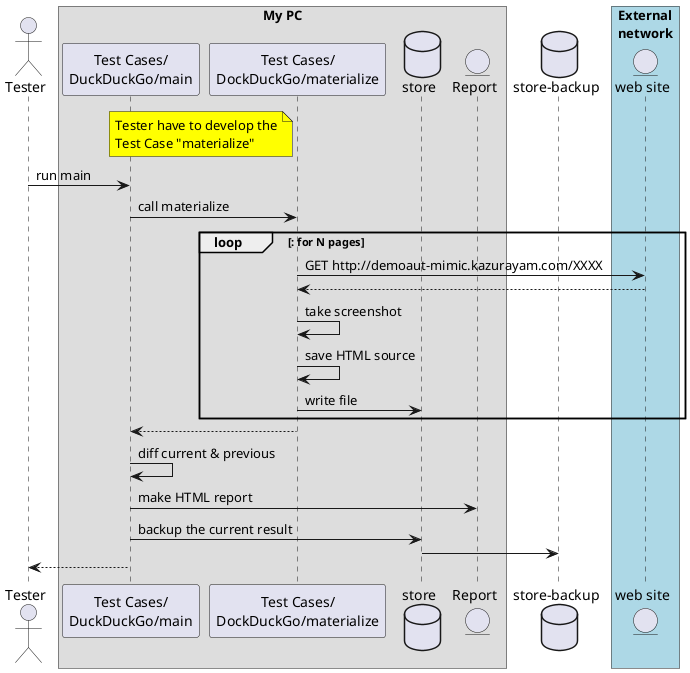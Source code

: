 @startuml shootings
actor Tester as tester
box "My PC"
participant "Test Cases/\nDuckDuckGo/main" as main
participant "Test Cases/\nDockDuckGo/materialize" as materialize
note left of materialize #Yellow : Tester have to develop the\nTest Case "materialize"
database store
entity Report as report
endbox
database "store-backup" as storebk
box "External\nnetwork" #LightBlue
entity "web site" as site
endbox

tester -> main : run main
main -> materialize : call materialize
loop : for N pages
materialize -> site : GET http://demoaut-mimic.kazurayam.com/XXXX
materialize <-- site
materialize -> materialize : take screenshot
materialize -> materialize : save HTML source
materialize -> store : write file
end
main <-- materialize
main -> main : diff current & previous
main -> report : make HTML report
main -> store : backup the current result
store -> storebk
tester <-- main

@enduml
